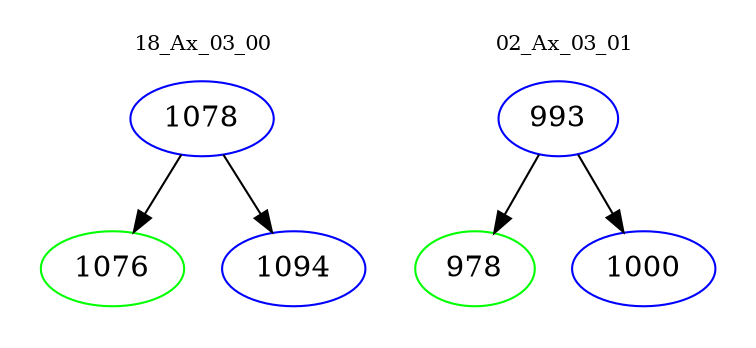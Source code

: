 digraph{
subgraph cluster_0 {
color = white
label = "18_Ax_03_00";
fontsize=10;
T0_1078 [label="1078", color="blue"]
T0_1078 -> T0_1076 [color="black"]
T0_1076 [label="1076", color="green"]
T0_1078 -> T0_1094 [color="black"]
T0_1094 [label="1094", color="blue"]
}
subgraph cluster_1 {
color = white
label = "02_Ax_03_01";
fontsize=10;
T1_993 [label="993", color="blue"]
T1_993 -> T1_978 [color="black"]
T1_978 [label="978", color="green"]
T1_993 -> T1_1000 [color="black"]
T1_1000 [label="1000", color="blue"]
}
}
